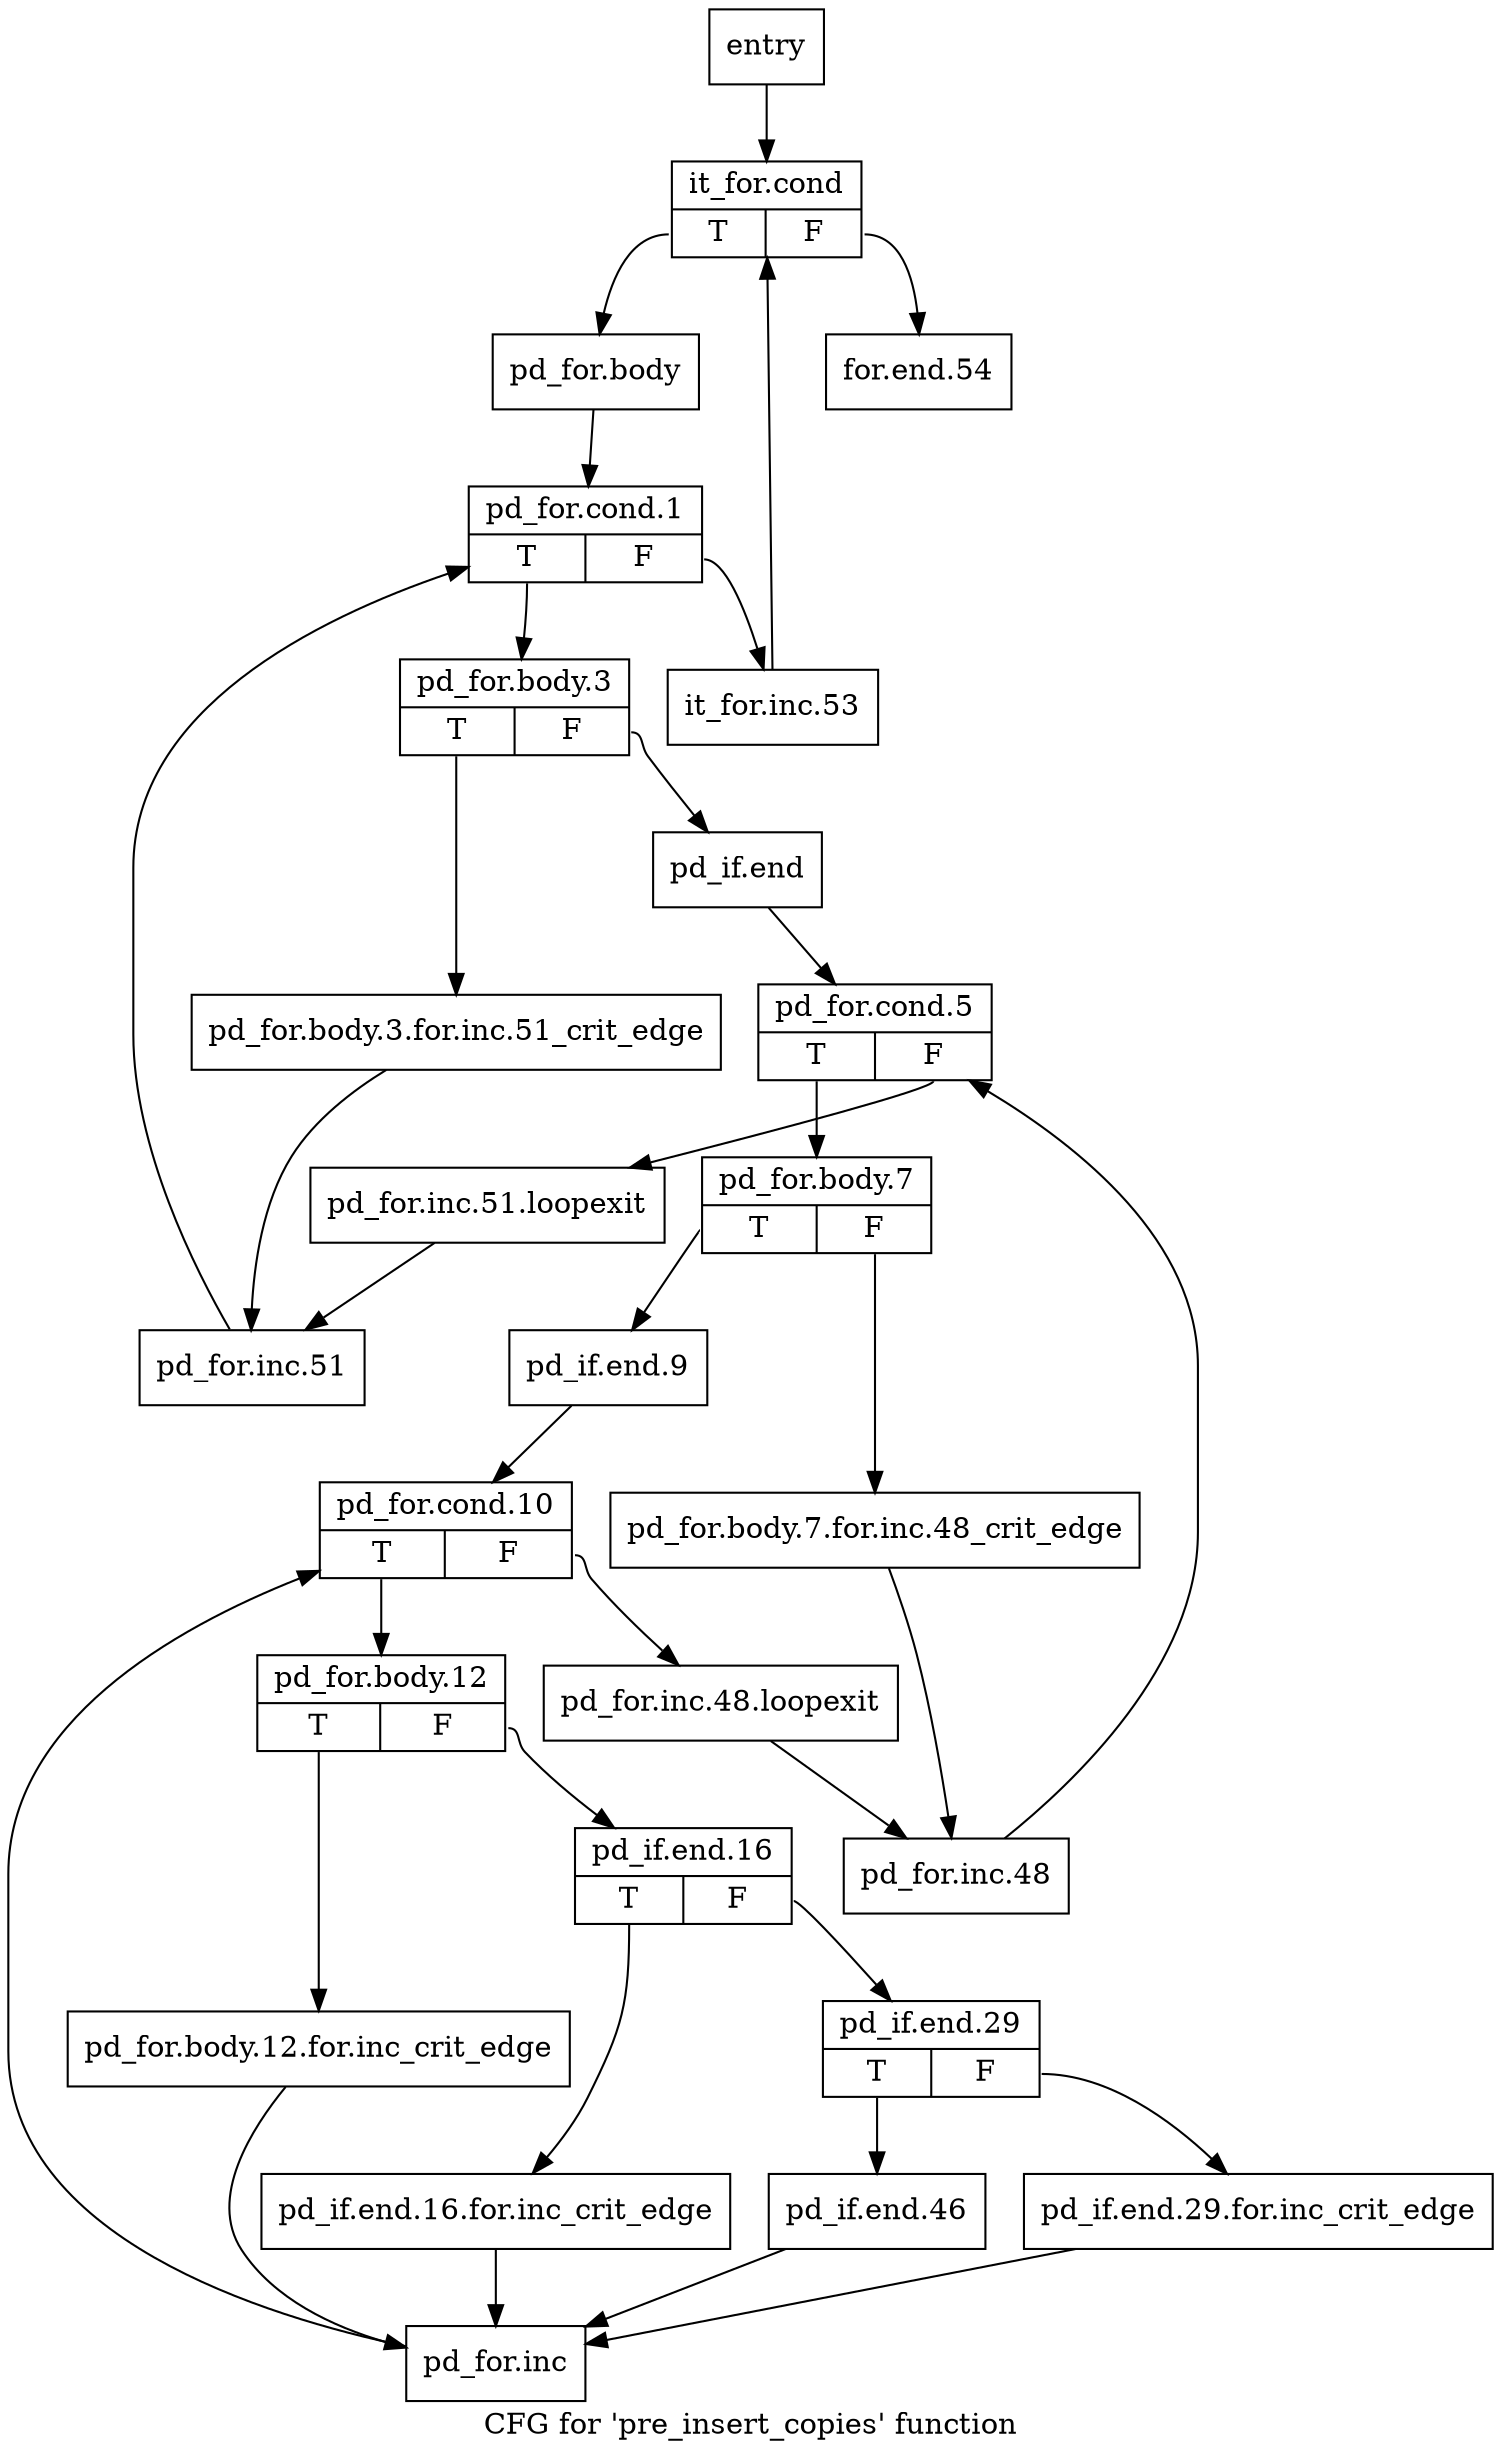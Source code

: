 digraph "CFG for 'pre_insert_copies' function" {
	label="CFG for 'pre_insert_copies' function";

	Node0x4e78eb0 [shape=record,label="{entry}"];
	Node0x4e78eb0 -> Node0x4e78f00;
	Node0x4e78f00 [shape=record,label="{it_for.cond|{<s0>T|<s1>F}}"];
	Node0x4e78f00:s0 -> Node0x4e78f50;
	Node0x4e78f00:s1 -> Node0x4e7a620;
	Node0x4e78f50 [shape=record,label="{pd_for.body}"];
	Node0x4e78f50 -> Node0x4e78fa0;
	Node0x4e78fa0 [shape=record,label="{pd_for.cond.1|{<s0>T|<s1>F}}"];
	Node0x4e78fa0:s0 -> Node0x4e78ff0;
	Node0x4e78fa0:s1 -> Node0x4e7a5d0;
	Node0x4e78ff0 [shape=record,label="{pd_for.body.3|{<s0>T|<s1>F}}"];
	Node0x4e78ff0:s0 -> Node0x4e79040;
	Node0x4e78ff0:s1 -> Node0x4e79090;
	Node0x4e79040 [shape=record,label="{pd_for.body.3.for.inc.51_crit_edge}"];
	Node0x4e79040 -> Node0x4e7a580;
	Node0x4e79090 [shape=record,label="{pd_if.end}"];
	Node0x4e79090 -> Node0x4e7a080;
	Node0x4e7a080 [shape=record,label="{pd_for.cond.5|{<s0>T|<s1>F}}"];
	Node0x4e7a080:s0 -> Node0x4e7a0d0;
	Node0x4e7a080:s1 -> Node0x4e7a530;
	Node0x4e7a0d0 [shape=record,label="{pd_for.body.7|{<s0>T|<s1>F}}"];
	Node0x4e7a0d0:s0 -> Node0x4e7a170;
	Node0x4e7a0d0:s1 -> Node0x4e7a120;
	Node0x4e7a120 [shape=record,label="{pd_for.body.7.for.inc.48_crit_edge}"];
	Node0x4e7a120 -> Node0x4e7a4e0;
	Node0x4e7a170 [shape=record,label="{pd_if.end.9}"];
	Node0x4e7a170 -> Node0x4e7a1c0;
	Node0x4e7a1c0 [shape=record,label="{pd_for.cond.10|{<s0>T|<s1>F}}"];
	Node0x4e7a1c0:s0 -> Node0x4e7a210;
	Node0x4e7a1c0:s1 -> Node0x4e7a490;
	Node0x4e7a210 [shape=record,label="{pd_for.body.12|{<s0>T|<s1>F}}"];
	Node0x4e7a210:s0 -> Node0x4e7a260;
	Node0x4e7a210:s1 -> Node0x4e7a2b0;
	Node0x4e7a260 [shape=record,label="{pd_for.body.12.for.inc_crit_edge}"];
	Node0x4e7a260 -> Node0x4e7a440;
	Node0x4e7a2b0 [shape=record,label="{pd_if.end.16|{<s0>T|<s1>F}}"];
	Node0x4e7a2b0:s0 -> Node0x4e7a300;
	Node0x4e7a2b0:s1 -> Node0x4e7a350;
	Node0x4e7a300 [shape=record,label="{pd_if.end.16.for.inc_crit_edge}"];
	Node0x4e7a300 -> Node0x4e7a440;
	Node0x4e7a350 [shape=record,label="{pd_if.end.29|{<s0>T|<s1>F}}"];
	Node0x4e7a350:s0 -> Node0x4e7a3f0;
	Node0x4e7a350:s1 -> Node0x4e7a3a0;
	Node0x4e7a3a0 [shape=record,label="{pd_if.end.29.for.inc_crit_edge}"];
	Node0x4e7a3a0 -> Node0x4e7a440;
	Node0x4e7a3f0 [shape=record,label="{pd_if.end.46}"];
	Node0x4e7a3f0 -> Node0x4e7a440;
	Node0x4e7a440 [shape=record,label="{pd_for.inc}"];
	Node0x4e7a440 -> Node0x4e7a1c0;
	Node0x4e7a490 [shape=record,label="{pd_for.inc.48.loopexit}"];
	Node0x4e7a490 -> Node0x4e7a4e0;
	Node0x4e7a4e0 [shape=record,label="{pd_for.inc.48}"];
	Node0x4e7a4e0 -> Node0x4e7a080;
	Node0x4e7a530 [shape=record,label="{pd_for.inc.51.loopexit}"];
	Node0x4e7a530 -> Node0x4e7a580;
	Node0x4e7a580 [shape=record,label="{pd_for.inc.51}"];
	Node0x4e7a580 -> Node0x4e78fa0;
	Node0x4e7a5d0 [shape=record,label="{it_for.inc.53}"];
	Node0x4e7a5d0 -> Node0x4e78f00;
	Node0x4e7a620 [shape=record,label="{for.end.54}"];
}
